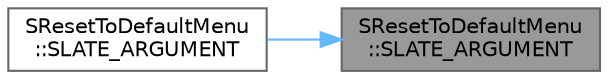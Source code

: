 digraph "SResetToDefaultMenu::SLATE_ARGUMENT"
{
 // INTERACTIVE_SVG=YES
 // LATEX_PDF_SIZE
  bgcolor="transparent";
  edge [fontname=Helvetica,fontsize=10,labelfontname=Helvetica,labelfontsize=10];
  node [fontname=Helvetica,fontsize=10,shape=box,height=0.2,width=0.4];
  rankdir="RL";
  Node1 [id="Node000001",label="SResetToDefaultMenu\l::SLATE_ARGUMENT",height=0.2,width=0.4,color="gray40", fillcolor="grey60", style="filled", fontcolor="black",tooltip="The visibility of this widget when the value is default and the reset to default option does need to ..."];
  Node1 -> Node2 [id="edge1_Node000001_Node000002",dir="back",color="steelblue1",style="solid",tooltip=" "];
  Node2 [id="Node000002",label="SResetToDefaultMenu\l::SLATE_ARGUMENT",height=0.2,width=0.4,color="grey40", fillcolor="white", style="filled",URL="$d5/d0d/classSResetToDefaultMenu.html#a076031c6e272e66f2b0c6ef0055a9388",tooltip="Delegate fired when we reset to default - only used when we don't have a property handle."];
}
